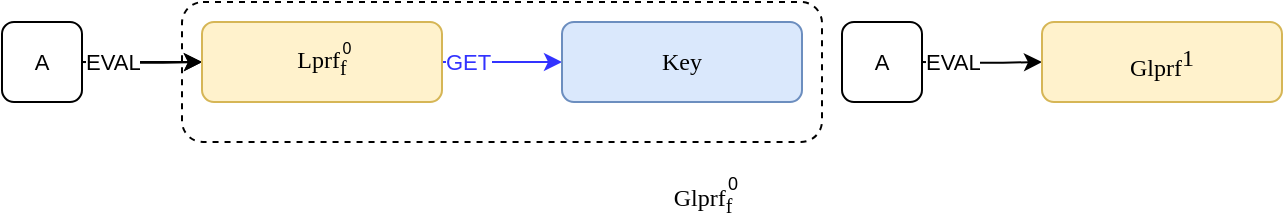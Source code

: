 <mxfile version="13.7.5" type="device"><diagram id="xJSIGuNxlJO1YPHD9Vcm" name="Page-1"><mxGraphModel dx="746" dy="509" grid="1" gridSize="10" guides="1" tooltips="1" connect="1" arrows="1" fold="1" page="1" pageScale="1" pageWidth="1654" pageHeight="1169" math="0" shadow="0"><root><mxCell id="0"/><mxCell id="1" parent="0"/><mxCell id="zPIuAUTArbj21rFynpwa-108" value="GET" style="edgeStyle=orthogonalEdgeStyle;rounded=1;orthogonalLoop=1;jettySize=auto;html=1;exitX=1;exitY=0.5;exitDx=0;exitDy=0;entryX=0;entryY=0.5;entryDx=0;entryDy=0;strokeColor=#3333FF;fontSize=11;fontColor=#3333FF;align=left;" parent="1" source="zPIuAUTArbj21rFynpwa-103" target="zPIuAUTArbj21rFynpwa-105" edge="1"><mxGeometry x="-0.333" y="-20" relative="1" as="geometry"><Array as="points"><mxPoint x="300" y="180"/><mxPoint x="300" y="180"/></Array><mxPoint x="-20" y="-20" as="offset"/></mxGeometry></mxCell><mxCell id="GcLqZmWJqaL0Vlqm2lzc-1" value="" style="edgeStyle=orthogonalEdgeStyle;rounded=0;orthogonalLoop=1;jettySize=auto;html=1;exitX=1;exitY=0.5;exitDx=0;exitDy=0;" parent="1" source="zPIuAUTArbj21rFynpwa-102" target="zPIuAUTArbj21rFynpwa-103" edge="1"><mxGeometry relative="1" as="geometry"><mxPoint x="120" y="230" as="sourcePoint"/></mxGeometry></mxCell><mxCell id="zPIuAUTArbj21rFynpwa-102" value="&lt;font color=&quot;#000000&quot;&gt;A&lt;/font&gt;" style="rounded=1;whiteSpace=wrap;html=1;labelBackgroundColor=none;fontSize=11;fontColor=#3333FF;" parent="1" vertex="1"><mxGeometry x="60" y="160" width="40" height="40" as="geometry"/></mxCell><mxCell id="zPIuAUTArbj21rFynpwa-110" value="&lt;font color=&quot;#000000&quot;&gt;EVAL&lt;/font&gt;" style="edgeStyle=orthogonalEdgeStyle;rounded=1;orthogonalLoop=1;jettySize=auto;html=1;entryX=0;entryY=0.5;entryDx=0;entryDy=0;strokeColor=#000000;fontSize=11;fontColor=#3333FF;align=left;exitX=0.989;exitY=0.428;exitDx=0;exitDy=0;exitPerimeter=0;" parent="1" target="zPIuAUTArbj21rFynpwa-103" edge="1"><mxGeometry x="-1" relative="1" as="geometry"><mxPoint x="100" y="180" as="sourcePoint"/><mxPoint as="offset"/></mxGeometry></mxCell><mxCell id="zPIuAUTArbj21rFynpwa-103" value="&lt;font face=&quot;Georgia&quot; style=&quot;font-size: 12px&quot;&gt;&lt;font style=&quot;font-size: 12px&quot;&gt;Lprf&lt;/font&gt;&lt;sub&gt;f&lt;/sub&gt;&lt;/font&gt;" style="rounded=1;whiteSpace=wrap;html=1;fillColor=#fff2cc;strokeColor=#d6b656;" parent="1" vertex="1"><mxGeometry x="160" y="160" width="120" height="40" as="geometry"/></mxCell><mxCell id="zPIuAUTArbj21rFynpwa-105" value="&lt;font style=&quot;font-size: 12px;&quot;&gt;Key&lt;/font&gt;" style="rounded=1;whiteSpace=wrap;html=1;fillColor=#dae8fc;strokeColor=#6c8ebf;fontFamily=Georgia;fontSize=12;" parent="1" vertex="1"><mxGeometry x="340" y="160" width="120" height="40" as="geometry"/></mxCell><mxCell id="vCYKrViYTbe_JkMEA-nA-8" value="&lt;font color=&quot;#000000&quot;&gt;A&lt;/font&gt;" style="rounded=1;whiteSpace=wrap;html=1;labelBackgroundColor=none;fontSize=11;fontColor=#3333FF;" parent="1" vertex="1"><mxGeometry x="480" y="160" width="40" height="40" as="geometry"/></mxCell><mxCell id="vCYKrViYTbe_JkMEA-nA-9" value="&lt;font color=&quot;#000000&quot;&gt;EVAL&lt;/font&gt;" style="edgeStyle=orthogonalEdgeStyle;rounded=1;orthogonalLoop=1;jettySize=auto;html=1;entryX=0;entryY=0.5;entryDx=0;entryDy=0;strokeColor=#000000;fontSize=11;fontColor=#3333FF;align=left;exitX=0.989;exitY=0.428;exitDx=0;exitDy=0;exitPerimeter=0;" parent="1" target="vCYKrViYTbe_JkMEA-nA-11" edge="1"><mxGeometry x="-1" relative="1" as="geometry"><mxPoint x="520" y="180" as="sourcePoint"/><mxPoint as="offset"/></mxGeometry></mxCell><mxCell id="vCYKrViYTbe_JkMEA-nA-11" value="&lt;font style=&quot;font-size: 12px&quot;&gt;&lt;font style=&quot;font-size: 12px&quot;&gt;Glprf&lt;/font&gt;&lt;sup style=&quot;font-size: 12px&quot;&gt;&lt;font style=&quot;font-size: 12px&quot;&gt;1&lt;/font&gt;&lt;/sup&gt;&lt;/font&gt;" style="rounded=1;whiteSpace=wrap;html=1;fillColor=#fff2cc;strokeColor=#d6b656;fontFamily=Georgia;fontSize=12;" parent="1" vertex="1"><mxGeometry x="580" y="160" width="120" height="40" as="geometry"/></mxCell><mxCell id="vCYKrViYTbe_JkMEA-nA-15" value="&lt;font style=&quot;font-size: 8px;&quot;&gt;0&lt;/font&gt;" style="text;html=1;align=center;verticalAlign=middle;resizable=0;points=[];;autosize=1;labelBackgroundColor=none;" parent="1" vertex="1"><mxGeometry x="222" y="162" width="20" height="20" as="geometry"/></mxCell><mxCell id="GcLqZmWJqaL0Vlqm2lzc-2" value="" style="rounded=1;whiteSpace=wrap;html=1;fontFamily=Georgia;fillColor=none;dashed=1;" parent="1" vertex="1"><mxGeometry x="150" y="150" width="320" height="70" as="geometry"/></mxCell><mxCell id="GcLqZmWJqaL0Vlqm2lzc-3" value="&lt;font&gt;Glprf&lt;sub&gt;f&lt;/sub&gt;&lt;/font&gt;" style="text;html=1;align=center;verticalAlign=middle;resizable=0;points=[];autosize=1;fontSize=12;fontFamily=Georgia;" parent="1" vertex="1"><mxGeometry x="385" y="239" width="50" height="20" as="geometry"/></mxCell><mxCell id="GcLqZmWJqaL0Vlqm2lzc-4" value="&lt;font face=&quot;Helvetica&quot; style=&quot;font-size: 9px&quot;&gt;0&lt;/font&gt;" style="text;html=1;align=center;verticalAlign=middle;resizable=0;points=[];autosize=1;fontSize=12;fontFamily=Georgia;" parent="1" vertex="1"><mxGeometry x="415" y="230" width="20" height="20" as="geometry"/></mxCell></root></mxGraphModel></diagram></mxfile>